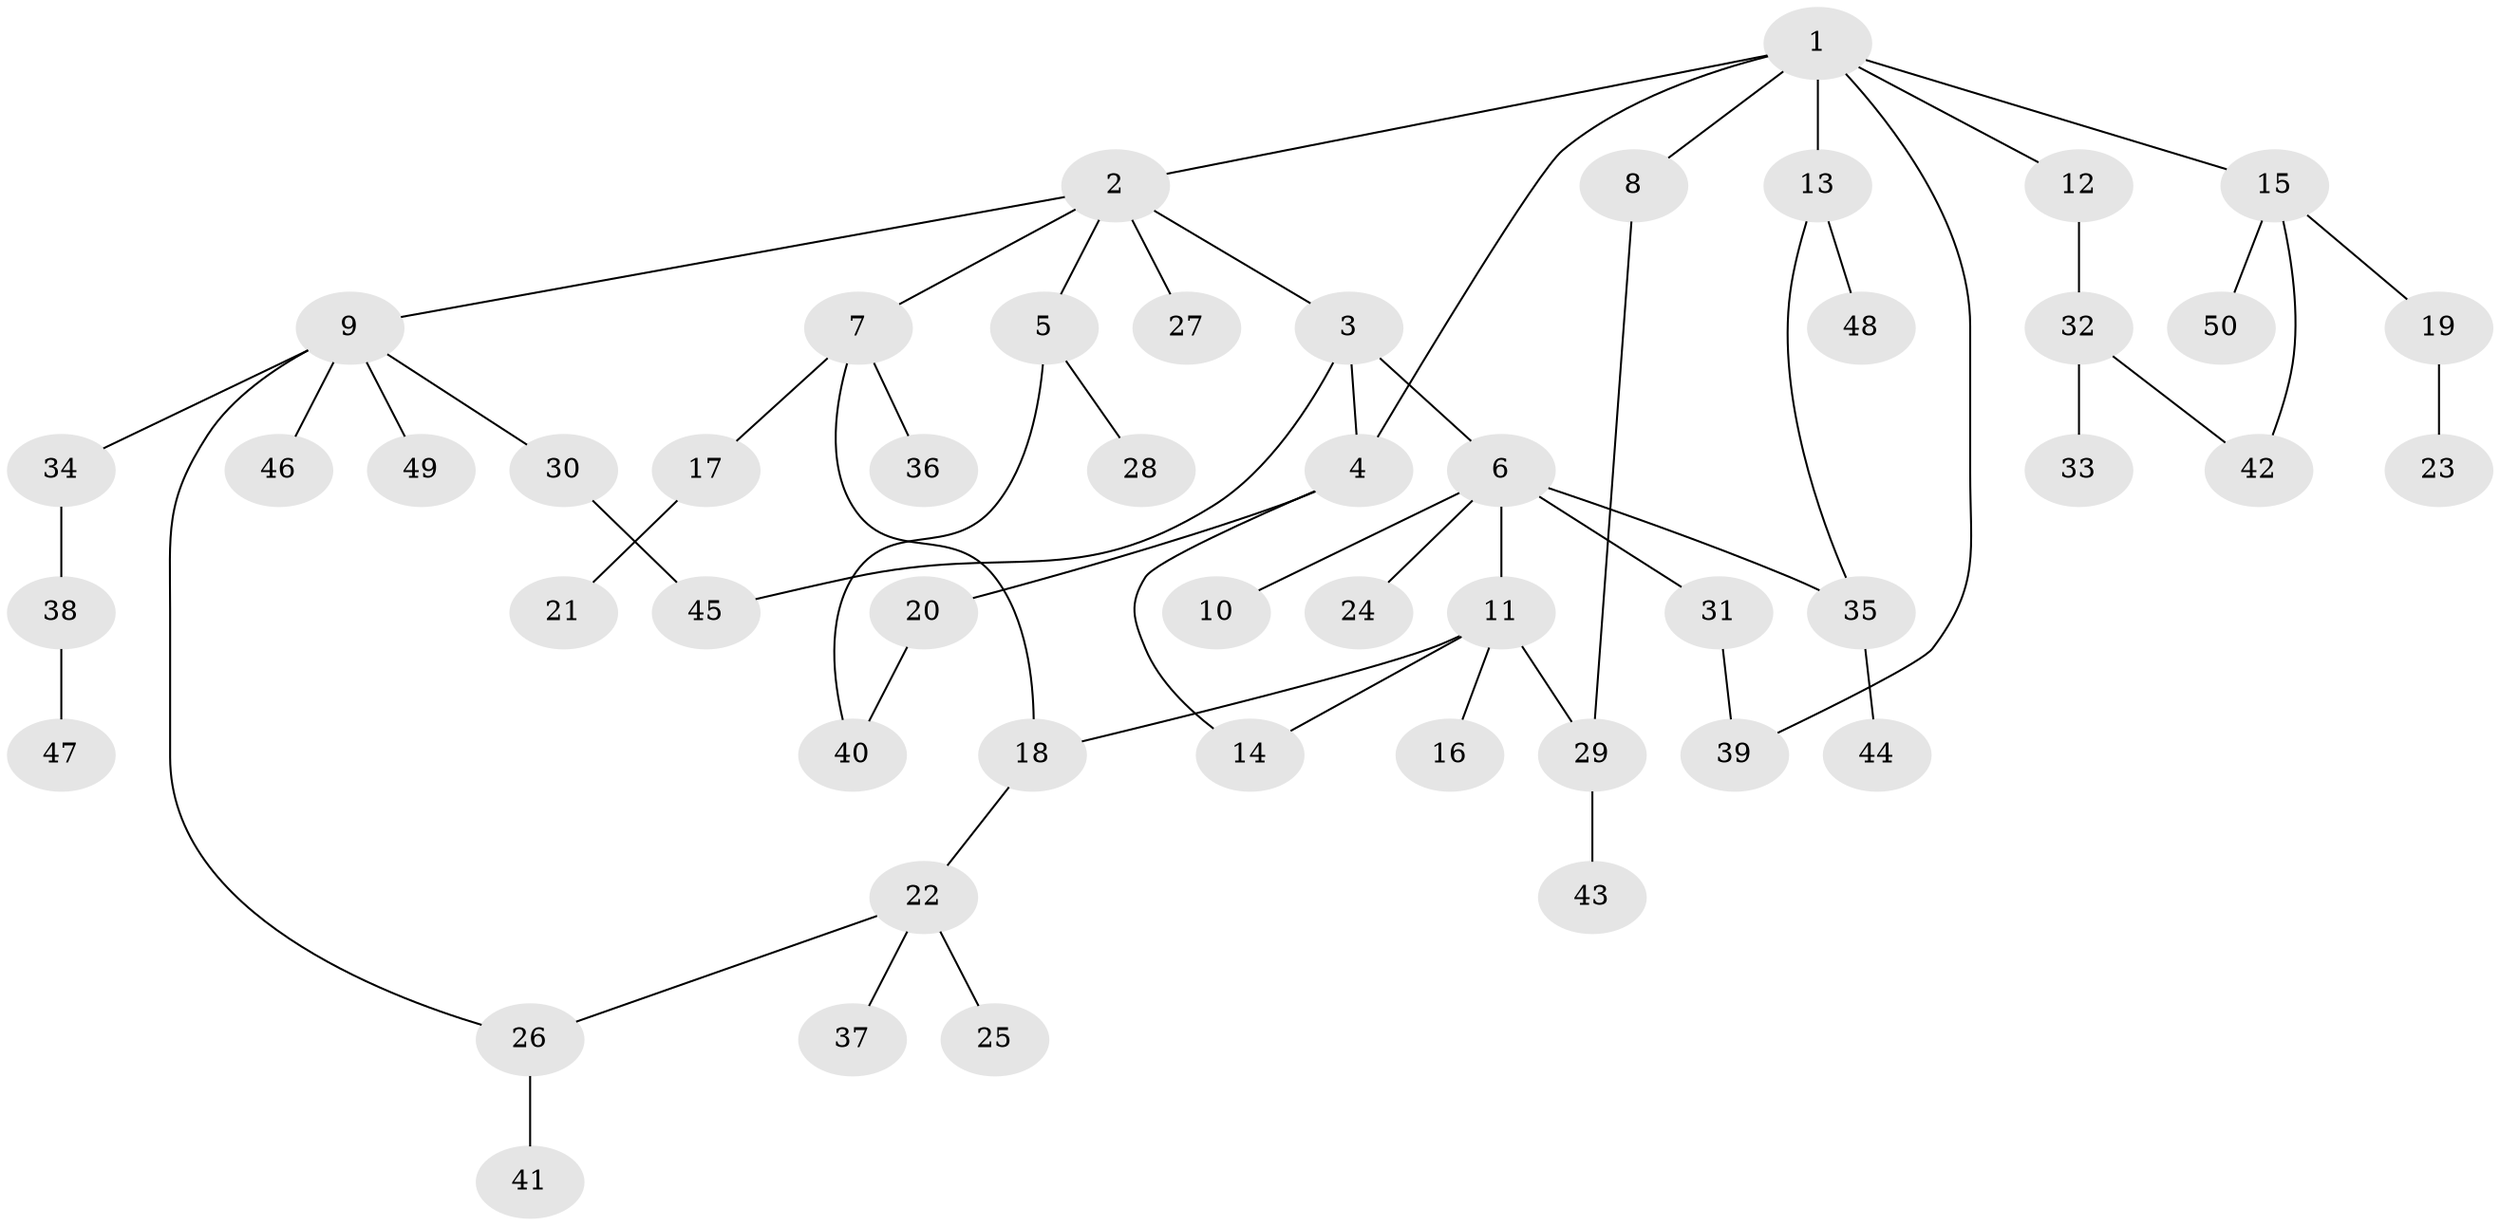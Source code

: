 // coarse degree distribution, {9: 0.030303030303030304, 10: 0.030303030303030304, 4: 0.12121212121212122, 3: 0.06060606060606061, 5: 0.06060606060606061, 2: 0.30303030303030304, 1: 0.3939393939393939}
// Generated by graph-tools (version 1.1) at 2025/41/03/06/25 10:41:30]
// undirected, 50 vertices, 59 edges
graph export_dot {
graph [start="1"]
  node [color=gray90,style=filled];
  1;
  2;
  3;
  4;
  5;
  6;
  7;
  8;
  9;
  10;
  11;
  12;
  13;
  14;
  15;
  16;
  17;
  18;
  19;
  20;
  21;
  22;
  23;
  24;
  25;
  26;
  27;
  28;
  29;
  30;
  31;
  32;
  33;
  34;
  35;
  36;
  37;
  38;
  39;
  40;
  41;
  42;
  43;
  44;
  45;
  46;
  47;
  48;
  49;
  50;
  1 -- 2;
  1 -- 8;
  1 -- 12;
  1 -- 13;
  1 -- 15;
  1 -- 39;
  1 -- 4;
  2 -- 3;
  2 -- 5;
  2 -- 7;
  2 -- 9;
  2 -- 27;
  3 -- 4;
  3 -- 6;
  3 -- 45;
  4 -- 14;
  4 -- 20;
  5 -- 28;
  5 -- 40;
  6 -- 10;
  6 -- 11;
  6 -- 24;
  6 -- 31;
  6 -- 35;
  7 -- 17;
  7 -- 18;
  7 -- 36;
  8 -- 29;
  9 -- 30;
  9 -- 34;
  9 -- 46;
  9 -- 49;
  9 -- 26;
  11 -- 16;
  11 -- 29;
  11 -- 18;
  11 -- 14;
  12 -- 32;
  13 -- 35;
  13 -- 48;
  15 -- 19;
  15 -- 42;
  15 -- 50;
  17 -- 21;
  18 -- 22;
  19 -- 23;
  20 -- 40;
  22 -- 25;
  22 -- 26;
  22 -- 37;
  26 -- 41;
  29 -- 43;
  30 -- 45;
  31 -- 39;
  32 -- 33;
  32 -- 42;
  34 -- 38;
  35 -- 44;
  38 -- 47;
}
